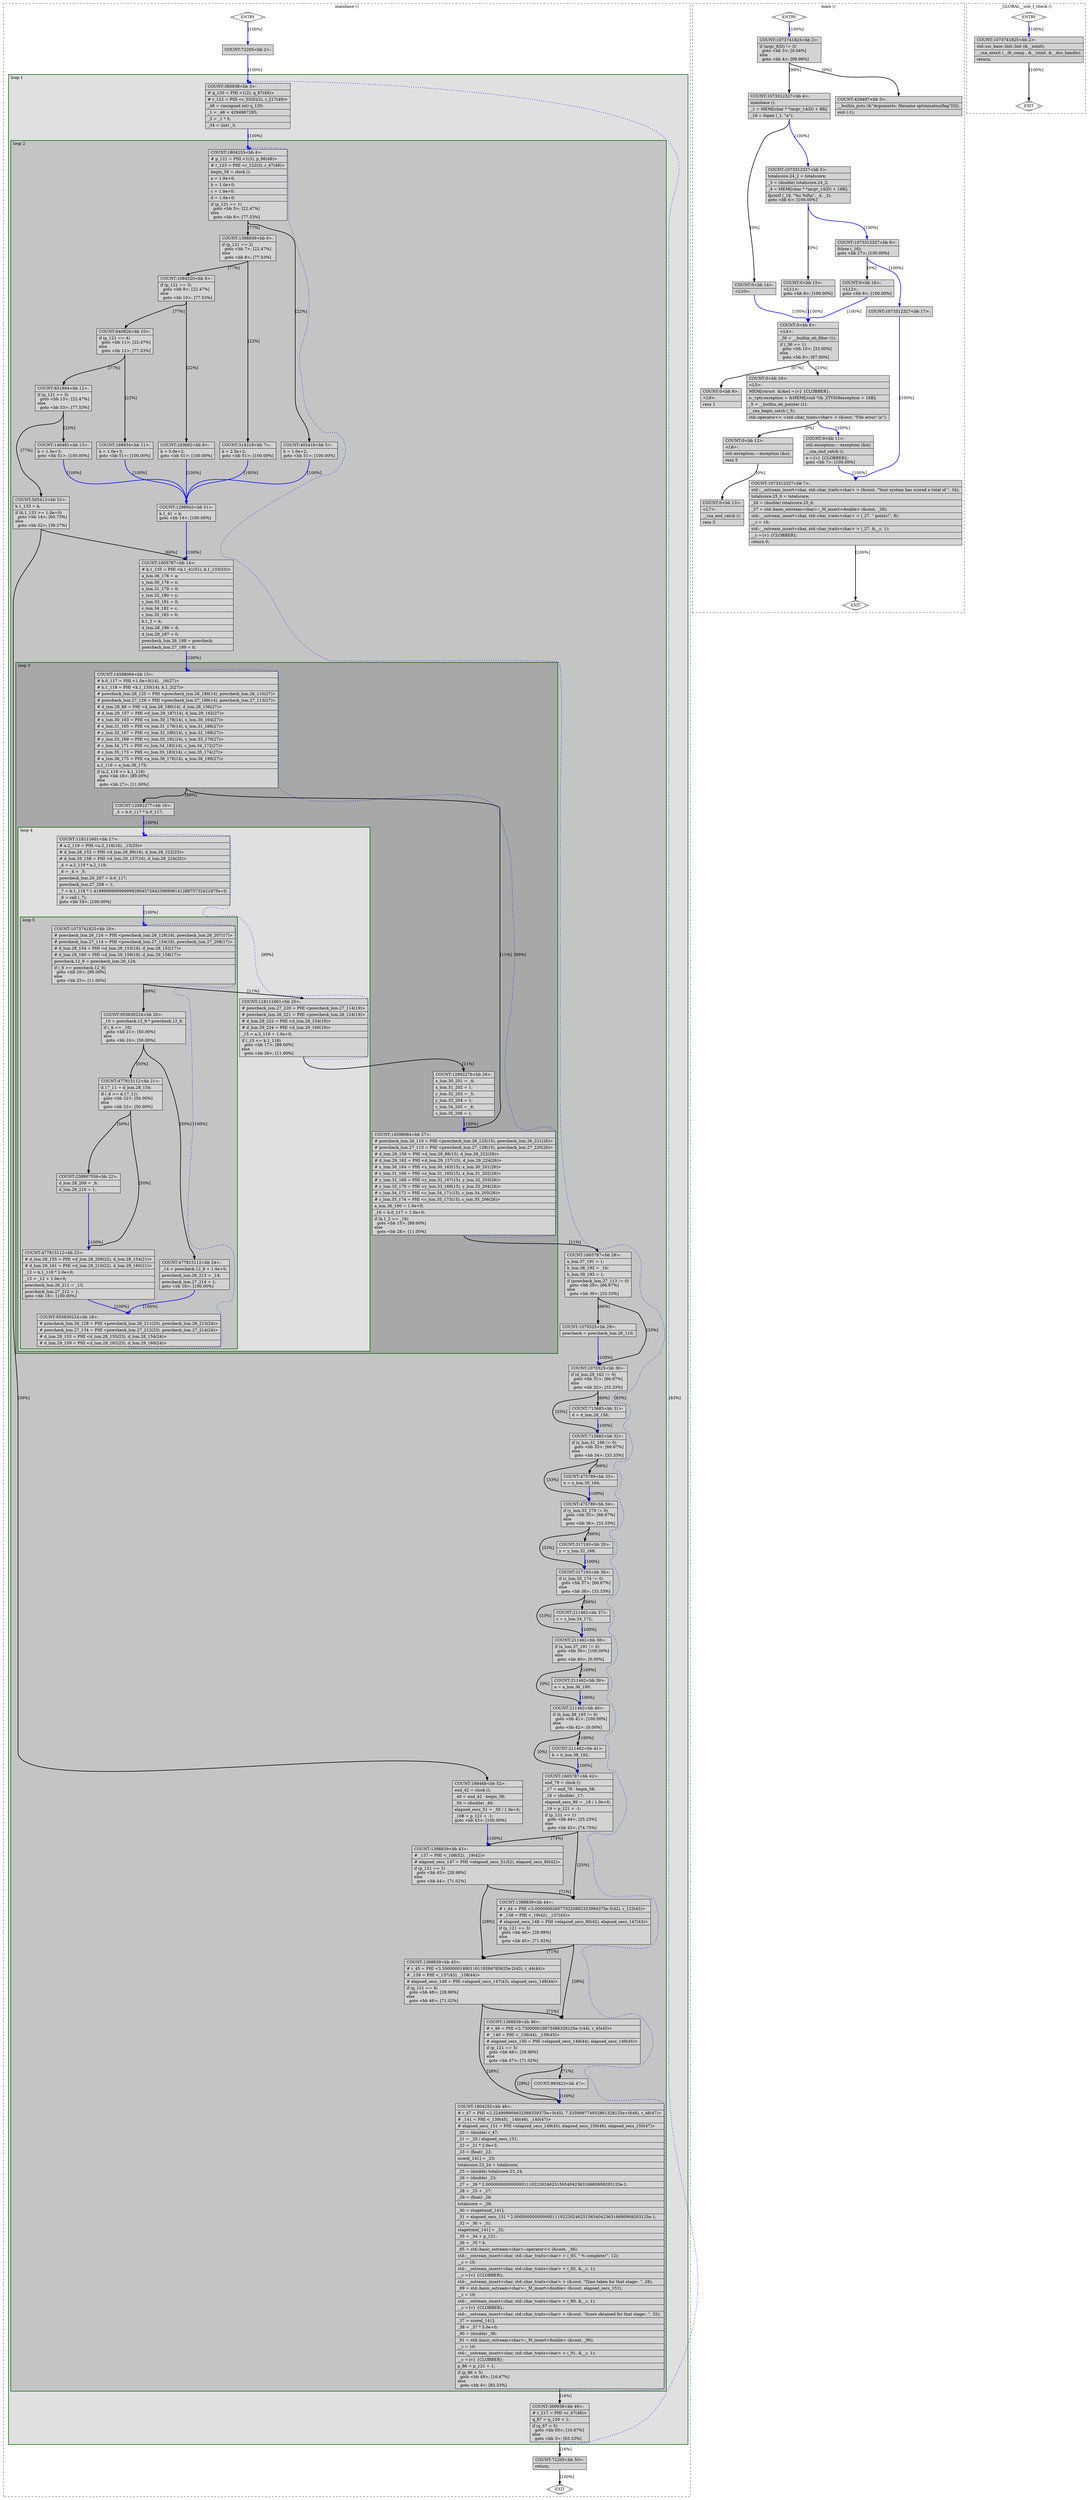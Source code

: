 digraph "benchmark.cpp.139t.dce4" {
overlap=false;
subgraph "cluster_mainbase" {
	style="dashed";
	color="black";
	label="mainbase ()";
	subgraph cluster_1888_1 {
	style="filled";
	color="darkgreen";
	fillcolor="grey88";
	label="loop 1";
	labeljust=l;
	penwidth=2;
	subgraph cluster_1888_2 {
	style="filled";
	color="darkgreen";
	fillcolor="grey77";
	label="loop 2";
	labeljust=l;
	penwidth=2;
	subgraph cluster_1888_3 {
	style="filled";
	color="darkgreen";
	fillcolor="grey66";
	label="loop 3";
	labeljust=l;
	penwidth=2;
	subgraph cluster_1888_4 {
	style="filled";
	color="darkgreen";
	fillcolor="grey88";
	label="loop 4";
	labeljust=l;
	penwidth=2;
	subgraph cluster_1888_5 {
	style="filled";
	color="darkgreen";
	fillcolor="grey77";
	label="loop 5";
	labeljust=l;
	penwidth=2;
	fn_1888_basic_block_19 [shape=record,style=filled,fillcolor=lightgrey,label="{COUNT:1073741825\<bb\ 19\>:\l\
|#\ powcheck_lsm.26_124\ =\ PHI\ \<powcheck_lsm.26_128(18),\ powcheck_lsm.26_207(17)\>\l\
|#\ powcheck_lsm.27_114\ =\ PHI\ \<powcheck_lsm.27_134(18),\ powcheck_lsm.27_208(17)\>\l\
|#\ d_lsm.28_154\ =\ PHI\ \<d_lsm.28_153(18),\ d_lsm.28_152(17)\>\l\
|#\ d_lsm.29_160\ =\ PHI\ \<d_lsm.29_159(18),\ d_lsm.29_158(17)\>\l\
|powcheck.12_9\ =\ powcheck_lsm.26_124;\l\
|if\ (_8\ \>=\ powcheck.12_9)\l\
\ \ goto\ \<bb\ 20\>;\ [89.00%]\l\
else\l\
\ \ goto\ \<bb\ 25\>;\ [11.00%]\l\
}"];

	fn_1888_basic_block_20 [shape=record,style=filled,fillcolor=lightgrey,label="{COUNT:955630224\<bb\ 20\>:\l\
|_10\ =\ powcheck.12_9\ *\ powcheck.12_9;\l\
|if\ (_6\ ==\ _10)\l\
\ \ goto\ \<bb\ 21\>;\ [50.00%]\l\
else\l\
\ \ goto\ \<bb\ 24\>;\ [50.00%]\l\
}"];

	fn_1888_basic_block_21 [shape=record,style=filled,fillcolor=lightgrey,label="{COUNT:477815112\<bb\ 21\>:\l\
|d.17_11\ =\ d_lsm.28_154;\l\
|if\ (_6\ \>=\ d.17_11)\l\
\ \ goto\ \<bb\ 22\>;\ [50.00%]\l\
else\l\
\ \ goto\ \<bb\ 23\>;\ [50.00%]\l\
}"];

	fn_1888_basic_block_24 [shape=record,style=filled,fillcolor=lightgrey,label="{COUNT:477815112\<bb\ 24\>:\l\
|_14\ =\ powcheck.12_9\ +\ 1.0e+0;\l\
|powcheck_lsm.26_213\ =\ _14;\l\
|powcheck_lsm.27_214\ =\ 1;\l\
goto\ \<bb\ 18\>;\ [100.00%]\l\
}"];

	fn_1888_basic_block_22 [shape=record,style=filled,fillcolor=lightgrey,label="{COUNT:238907556\<bb\ 22\>:\l\
|d_lsm.28_209\ =\ _6;\l\
|d_lsm.29_210\ =\ 1;\l\
}"];

	fn_1888_basic_block_23 [shape=record,style=filled,fillcolor=lightgrey,label="{COUNT:477815112\<bb\ 23\>:\l\
|#\ d_lsm.28_155\ =\ PHI\ \<d_lsm.28_209(22),\ d_lsm.28_154(21)\>\l\
|#\ d_lsm.29_161\ =\ PHI\ \<d_lsm.29_210(22),\ d_lsm.29_160(21)\>\l\
|_12\ =\ k.1_118\ *\ 2.0e+0;\l\
|_13\ =\ _12\ +\ 1.0e+0;\l\
|powcheck_lsm.26_211\ =\ _13;\l\
|powcheck_lsm.27_212\ =\ 1;\l\
goto\ \<bb\ 18\>;\ [100.00%]\l\
}"];

	fn_1888_basic_block_18 [shape=record,style=filled,fillcolor=lightgrey,label="{COUNT:955630224\<bb\ 18\>:\l\
|#\ powcheck_lsm.26_128\ =\ PHI\ \<powcheck_lsm.26_211(23),\ powcheck_lsm.26_213(24)\>\l\
|#\ powcheck_lsm.27_134\ =\ PHI\ \<powcheck_lsm.27_212(23),\ powcheck_lsm.27_214(24)\>\l\
|#\ d_lsm.28_153\ =\ PHI\ \<d_lsm.28_155(23),\ d_lsm.28_154(24)\>\l\
|#\ d_lsm.29_159\ =\ PHI\ \<d_lsm.29_161(23),\ d_lsm.29_160(24)\>\l\
}"];

	}
	fn_1888_basic_block_17 [shape=record,style=filled,fillcolor=lightgrey,label="{COUNT:118111601\<bb\ 17\>:\l\
|#\ a.2_119\ =\ PHI\ \<a.2_116(16),\ _15(25)\>\l\
|#\ d_lsm.28_152\ =\ PHI\ \<d_lsm.28_88(16),\ d_lsm.28_222(25)\>\l\
|#\ d_lsm.29_158\ =\ PHI\ \<d_lsm.29_157(16),\ d_lsm.29_224(25)\>\l\
|_4\ =\ a.2_119\ *\ a.2_119;\l\
|_6\ =\ _4\ +\ _5;\l\
|powcheck_lsm.26_207\ =\ b.0_117;\l\
|powcheck_lsm.27_208\ =\ 1;\l\
|_7\ =\ k.1_118\ *\ 1.4199999999999999289457264239899814128875732421875e+0;\l\
|_8\ =\ ceil\ (_7);\l\
goto\ \<bb\ 19\>;\ [100.00%]\l\
}"];

	fn_1888_basic_block_25 [shape=record,style=filled,fillcolor=lightgrey,label="{COUNT:118111601\<bb\ 25\>:\l\
|#\ powcheck_lsm.27_220\ =\ PHI\ \<powcheck_lsm.27_114(19)\>\l\
|#\ powcheck_lsm.26_221\ =\ PHI\ \<powcheck_lsm.26_124(19)\>\l\
|#\ d_lsm.28_222\ =\ PHI\ \<d_lsm.28_154(19)\>\l\
|#\ d_lsm.29_224\ =\ PHI\ \<d_lsm.29_160(19)\>\l\
|_15\ =\ a.2_119\ +\ 1.0e+0;\l\
|if\ (_15\ \<=\ k.1_118)\l\
\ \ goto\ \<bb\ 17\>;\ [89.00%]\l\
else\l\
\ \ goto\ \<bb\ 26\>;\ [11.00%]\l\
}"];

	}
	fn_1888_basic_block_15 [shape=record,style=filled,fillcolor=lightgrey,label="{COUNT:14598064\<bb\ 15\>:\l\
|#\ b.0_117\ =\ PHI\ \<1.0e+0(14),\ _16(27)\>\l\
|#\ k.1_118\ =\ PHI\ \<k.1_135(14),\ k.1_2(27)\>\l\
|#\ powcheck_lsm.26_125\ =\ PHI\ \<powcheck_lsm.26_188(14),\ powcheck_lsm.26_110(27)\>\l\
|#\ powcheck_lsm.27_129\ =\ PHI\ \<powcheck_lsm.27_189(14),\ powcheck_lsm.27_113(27)\>\l\
|#\ d_lsm.28_88\ =\ PHI\ \<d_lsm.28_186(14),\ d_lsm.28_156(27)\>\l\
|#\ d_lsm.29_157\ =\ PHI\ \<d_lsm.29_187(14),\ d_lsm.29_162(27)\>\l\
|#\ x_lsm.30_163\ =\ PHI\ \<x_lsm.30_178(14),\ x_lsm.30_164(27)\>\l\
|#\ x_lsm.31_165\ =\ PHI\ \<x_lsm.31_179(14),\ x_lsm.31_166(27)\>\l\
|#\ y_lsm.32_167\ =\ PHI\ \<y_lsm.32_180(14),\ y_lsm.32_168(27)\>\l\
|#\ y_lsm.33_169\ =\ PHI\ \<y_lsm.33_181(14),\ y_lsm.33_170(27)\>\l\
|#\ c_lsm.34_171\ =\ PHI\ \<c_lsm.34_182(14),\ c_lsm.34_172(27)\>\l\
|#\ c_lsm.35_173\ =\ PHI\ \<c_lsm.35_183(14),\ c_lsm.35_174(27)\>\l\
|#\ a_lsm.36_175\ =\ PHI\ \<a_lsm.36_176(14),\ a_lsm.36_190(27)\>\l\
|a.2_116\ =\ a_lsm.36_175;\l\
|if\ (a.2_116\ \<=\ k.1_118)\l\
\ \ goto\ \<bb\ 16\>;\ [89.00%]\l\
else\l\
\ \ goto\ \<bb\ 27\>;\ [11.00%]\l\
}"];

	fn_1888_basic_block_16 [shape=record,style=filled,fillcolor=lightgrey,label="{COUNT:12992277\<bb\ 16\>:\l\
|_5\ =\ b.0_117\ *\ b.0_117;\l\
}"];

	fn_1888_basic_block_27 [shape=record,style=filled,fillcolor=lightgrey,label="{COUNT:14598064\<bb\ 27\>:\l\
|#\ powcheck_lsm.26_110\ =\ PHI\ \<powcheck_lsm.26_125(15),\ powcheck_lsm.26_221(26)\>\l\
|#\ powcheck_lsm.27_113\ =\ PHI\ \<powcheck_lsm.27_129(15),\ powcheck_lsm.27_220(26)\>\l\
|#\ d_lsm.28_156\ =\ PHI\ \<d_lsm.28_88(15),\ d_lsm.28_222(26)\>\l\
|#\ d_lsm.29_162\ =\ PHI\ \<d_lsm.29_157(15),\ d_lsm.29_224(26)\>\l\
|#\ x_lsm.30_164\ =\ PHI\ \<x_lsm.30_163(15),\ x_lsm.30_201(26)\>\l\
|#\ x_lsm.31_166\ =\ PHI\ \<x_lsm.31_165(15),\ x_lsm.31_202(26)\>\l\
|#\ y_lsm.32_168\ =\ PHI\ \<y_lsm.32_167(15),\ y_lsm.32_203(26)\>\l\
|#\ y_lsm.33_170\ =\ PHI\ \<y_lsm.33_169(15),\ y_lsm.33_204(26)\>\l\
|#\ c_lsm.34_172\ =\ PHI\ \<c_lsm.34_171(15),\ c_lsm.34_205(26)\>\l\
|#\ c_lsm.35_174\ =\ PHI\ \<c_lsm.35_173(15),\ c_lsm.35_206(26)\>\l\
|a_lsm.36_190\ =\ 1.0e+0;\l\
|_16\ =\ b.0_117\ +\ 1.0e+0;\l\
|if\ (k.1_2\ \>=\ _16)\l\
\ \ goto\ \<bb\ 15\>;\ [89.00%]\l\
else\l\
\ \ goto\ \<bb\ 28\>;\ [11.00%]\l\
}"];

	fn_1888_basic_block_26 [shape=record,style=filled,fillcolor=lightgrey,label="{COUNT:12992276\<bb\ 26\>:\l\
|x_lsm.30_201\ =\ _4;\l\
|x_lsm.31_202\ =\ 1;\l\
|y_lsm.32_203\ =\ _5;\l\
|y_lsm.33_204\ =\ 1;\l\
|c_lsm.34_205\ =\ _6;\l\
|c_lsm.35_206\ =\ 1;\l\
}"];

	}
	fn_1888_basic_block_4 [shape=record,style=filled,fillcolor=lightgrey,label="{COUNT:1804255\<bb\ 4\>:\l\
|#\ p_121\ =\ PHI\ \<1(3),\ p_86(48)\>\l\
|#\ r_123\ =\ PHI\ \<r_122(3),\ r_47(48)\>\l\
|begin_58\ =\ clock\ ();\l\
|a\ =\ 1.0e+0;\l\
|b\ =\ 1.0e+0;\l\
|c\ =\ 1.0e+0;\l\
|d\ =\ 1.0e+0;\l\
|if\ (p_121\ ==\ 1)\l\
\ \ goto\ \<bb\ 5\>;\ [22.47%]\l\
else\l\
\ \ goto\ \<bb\ 6\>;\ [77.53%]\l\
}"];

	fn_1888_basic_block_5 [shape=record,style=filled,fillcolor=lightgrey,label="{COUNT:405416\<bb\ 5\>:\l\
|k\ =\ 1.0e+2;\l\
goto\ \<bb\ 51\>;\ [100.00%]\l\
}"];

	fn_1888_basic_block_6 [shape=record,style=filled,fillcolor=lightgrey,label="{COUNT:1398839\<bb\ 6\>:\l\
|if\ (p_121\ ==\ 2)\l\
\ \ goto\ \<bb\ 7\>;\ [22.47%]\l\
else\l\
\ \ goto\ \<bb\ 8\>;\ [77.53%]\l\
}"];

	fn_1888_basic_block_51 [shape=record,style=filled,fillcolor=lightgrey,label="{COUNT:1298842\<bb\ 51\>:\l\
|k.1_41\ =\ k;\l\
goto\ \<bb\ 14\>;\ [100.00%]\l\
}"];

	fn_1888_basic_block_7 [shape=record,style=filled,fillcolor=lightgrey,label="{COUNT:314319\<bb\ 7\>:\l\
|k\ =\ 2.5e+2;\l\
goto\ \<bb\ 51\>;\ [100.00%]\l\
}"];

	fn_1888_basic_block_8 [shape=record,style=filled,fillcolor=lightgrey,label="{COUNT:1084520\<bb\ 8\>:\l\
|if\ (p_121\ ==\ 3)\l\
\ \ goto\ \<bb\ 9\>;\ [22.47%]\l\
else\l\
\ \ goto\ \<bb\ 10\>;\ [77.53%]\l\
}"];

	fn_1888_basic_block_14 [shape=record,style=filled,fillcolor=lightgrey,label="{COUNT:1605787\<bb\ 14\>:\l\
|#\ k.1_135\ =\ PHI\ \<k.1_41(51),\ k.1_133(53)\>\l\
|a_lsm.36_176\ =\ a;\l\
|x_lsm.30_178\ =\ x;\l\
|x_lsm.31_179\ =\ 0;\l\
|y_lsm.32_180\ =\ y;\l\
|y_lsm.33_181\ =\ 0;\l\
|c_lsm.34_182\ =\ c;\l\
|c_lsm.35_183\ =\ 0;\l\
|k.1_2\ =\ k;\l\
|d_lsm.28_186\ =\ d;\l\
|d_lsm.29_187\ =\ 0;\l\
|powcheck_lsm.26_188\ =\ powcheck;\l\
|powcheck_lsm.27_189\ =\ 0;\l\
}"];

	fn_1888_basic_block_9 [shape=record,style=filled,fillcolor=lightgrey,label="{COUNT:243692\<bb\ 9\>:\l\
|k\ =\ 5.0e+2;\l\
goto\ \<bb\ 51\>;\ [100.00%]\l\
}"];

	fn_1888_basic_block_10 [shape=record,style=filled,fillcolor=lightgrey,label="{COUNT:840828\<bb\ 10\>:\l\
|if\ (p_121\ ==\ 4)\l\
\ \ goto\ \<bb\ 11\>;\ [22.47%]\l\
else\l\
\ \ goto\ \<bb\ 12\>;\ [77.53%]\l\
}"];

	fn_1888_basic_block_11 [shape=record,style=filled,fillcolor=lightgrey,label="{COUNT:188934\<bb\ 11\>:\l\
|k\ =\ 1.0e+3;\l\
goto\ \<bb\ 51\>;\ [100.00%]\l\
}"];

	fn_1888_basic_block_12 [shape=record,style=filled,fillcolor=lightgrey,label="{COUNT:651894\<bb\ 12\>:\l\
|if\ (p_121\ ==\ 5)\l\
\ \ goto\ \<bb\ 13\>;\ [22.47%]\l\
else\l\
\ \ goto\ \<bb\ 53\>;\ [77.53%]\l\
}"];

	fn_1888_basic_block_13 [shape=record,style=filled,fillcolor=lightgrey,label="{COUNT:146481\<bb\ 13\>:\l\
|k\ =\ 1.5e+3;\l\
goto\ \<bb\ 51\>;\ [100.00%]\l\
}"];

	fn_1888_basic_block_53 [shape=record,style=filled,fillcolor=lightgrey,label="{COUNT:505413\<bb\ 53\>:\l\
|k.1_133\ =\ k;\l\
|if\ (k.1_133\ \>=\ 1.0e+0)\l\
\ \ goto\ \<bb\ 14\>;\ [60.73%]\l\
else\l\
\ \ goto\ \<bb\ 52\>;\ [39.27%]\l\
}"];

	fn_1888_basic_block_28 [shape=record,style=filled,fillcolor=lightgrey,label="{COUNT:1605787\<bb\ 28\>:\l\
|a_lsm.37_191\ =\ 1;\l\
|b_lsm.38_192\ =\ _16;\l\
|b_lsm.39_193\ =\ 1;\l\
|if\ (powcheck_lsm.27_113\ !=\ 0)\l\
\ \ goto\ \<bb\ 29\>;\ [66.67%]\l\
else\l\
\ \ goto\ \<bb\ 30\>;\ [33.33%]\l\
}"];

	fn_1888_basic_block_52 [shape=record,style=filled,fillcolor=lightgrey,label="{COUNT:198468\<bb\ 52\>:\l\
|end_42\ =\ clock\ ();\l\
|_40\ =\ end_42\ -\ begin_58;\l\
|_50\ =\ (double)\ _40;\l\
|elapsed_secs_51\ =\ _50\ /\ 1.0e+6;\l\
|_108\ =\ p_121\ +\ -1;\l\
goto\ \<bb\ 43\>;\ [100.00%]\l\
}"];

	fn_1888_basic_block_30 [shape=record,style=filled,fillcolor=lightgrey,label="{COUNT:1070525\<bb\ 30\>:\l\
|if\ (d_lsm.29_162\ !=\ 0)\l\
\ \ goto\ \<bb\ 31\>;\ [66.67%]\l\
else\l\
\ \ goto\ \<bb\ 32\>;\ [33.33%]\l\
}"];

	fn_1888_basic_block_29 [shape=record,style=filled,fillcolor=lightgrey,label="{COUNT:1070525\<bb\ 29\>:\l\
|powcheck\ =\ powcheck_lsm.26_110;\l\
}"];

	fn_1888_basic_block_43 [shape=record,style=filled,fillcolor=lightgrey,label="{COUNT:1398839\<bb\ 43\>:\l\
|#\ _137\ =\ PHI\ \<_108(52),\ _19(42)\>\l\
|#\ elapsed_secs_147\ =\ PHI\ \<elapsed_secs_51(52),\ elapsed_secs_80(42)\>\l\
|if\ (p_121\ ==\ 2)\l\
\ \ goto\ \<bb\ 45\>;\ [28.98%]\l\
else\l\
\ \ goto\ \<bb\ 44\>;\ [71.02%]\l\
}"];

	fn_1888_basic_block_32 [shape=record,style=filled,fillcolor=lightgrey,label="{COUNT:713683\<bb\ 32\>:\l\
|if\ (x_lsm.31_166\ !=\ 0)\l\
\ \ goto\ \<bb\ 33\>;\ [66.67%]\l\
else\l\
\ \ goto\ \<bb\ 34\>;\ [33.33%]\l\
}"];

	fn_1888_basic_block_31 [shape=record,style=filled,fillcolor=lightgrey,label="{COUNT:713683\<bb\ 31\>:\l\
|d\ =\ d_lsm.28_156;\l\
}"];

	fn_1888_basic_block_45 [shape=record,style=filled,fillcolor=lightgrey,label="{COUNT:1398839\<bb\ 45\>:\l\
|#\ r_45\ =\ PHI\ \<3.50000001490116119384765625e-2(43),\ r_44(44)\>\l\
|#\ _139\ =\ PHI\ \<_137(43),\ _138(44)\>\l\
|#\ elapsed_secs_149\ =\ PHI\ \<elapsed_secs_147(43),\ elapsed_secs_148(44)\>\l\
|if\ (p_121\ ==\ 4)\l\
\ \ goto\ \<bb\ 48\>;\ [28.98%]\l\
else\l\
\ \ goto\ \<bb\ 46\>;\ [71.02%]\l\
}"];

	fn_1888_basic_block_44 [shape=record,style=filled,fillcolor=lightgrey,label="{COUNT:1398839\<bb\ 44\>:\l\
|#\ r_44\ =\ PHI\ \<3.0000000260770320892333984375e-3(42),\ r_123(43)\>\l\
|#\ _138\ =\ PHI\ \<_19(42),\ _137(43)\>\l\
|#\ elapsed_secs_148\ =\ PHI\ \<elapsed_secs_80(42),\ elapsed_secs_147(43)\>\l\
|if\ (p_121\ ==\ 3)\l\
\ \ goto\ \<bb\ 46\>;\ [28.98%]\l\
else\l\
\ \ goto\ \<bb\ 45\>;\ [71.02%]\l\
}"];

	fn_1888_basic_block_34 [shape=record,style=filled,fillcolor=lightgrey,label="{COUNT:475789\<bb\ 34\>:\l\
|if\ (y_lsm.33_170\ !=\ 0)\l\
\ \ goto\ \<bb\ 35\>;\ [66.67%]\l\
else\l\
\ \ goto\ \<bb\ 36\>;\ [33.33%]\l\
}"];

	fn_1888_basic_block_33 [shape=record,style=filled,fillcolor=lightgrey,label="{COUNT:475789\<bb\ 33\>:\l\
|x\ =\ x_lsm.30_164;\l\
}"];

	fn_1888_basic_block_48 [shape=record,style=filled,fillcolor=lightgrey,label="{COUNT:1804255\<bb\ 48\>:\l\
|#\ r_47\ =\ PHI\ \<2.224999904632568359375e+0(45),\ 7.535999774932861328125e+0(46),\ r_46(47)\>\l\
|#\ _141\ =\ PHI\ \<_139(45),\ _140(46),\ _140(47)\>\l\
|#\ elapsed_secs_151\ =\ PHI\ \<elapsed_secs_149(45),\ elapsed_secs_150(46),\ elapsed_secs_150(47)\>\l\
|_20\ =\ (double)\ r_47;\l\
|_21\ =\ _20\ /\ elapsed_secs_151;\l\
|_22\ =\ _21\ *\ 2.0e+2;\l\
|_23\ =\ (float)\ _22;\l\
|score[_141]\ =\ _23;\l\
|totalscore.23_24\ =\ totalscore;\l\
|_25\ =\ (double)\ totalscore.23_24;\l\
|_26\ =\ (double)\ _23;\l\
|_27\ =\ _26\ *\ 2.00000000000000011102230246251565404236316680908203125e-1;\l\
|_28\ =\ _25\ +\ _27;\l\
|_29\ =\ (float)\ _28;\l\
|totalscore\ =\ _29;\l\
|_30\ =\ stagetime[_141];\l\
|_31\ =\ elapsed_secs_151\ *\ 2.00000000000000011102230246251565404236316680908203125e-1;\l\
|_32\ =\ _30\ +\ _31;\l\
|stagetime[_141]\ =\ _32;\l\
|_35\ =\ _34\ +\ p_121;\l\
|_36\ =\ _35\ *\ 4;\l\
|_85\ =\ std::basic_ostream\<char\>::operator\<\<\ (&cout,\ _36);\l\
|std::__ostream_insert\<char,\ std::char_traits\<char\>\ \>\ (_85,\ \"\ %\ complete!\",\ 12);\l\
|__c\ =\ 10;\l\
|std::__ostream_insert\<char,\ std::char_traits\<char\>\ \>\ (_85,\ &__c,\ 1);\l\
|__c\ =\{v\}\ \{CLOBBER\};\l\
|std::__ostream_insert\<char,\ std::char_traits\<char\>\ \>\ (&cout,\ \"Time\ taken\ for\ that\ stage:-\ \",\ 28);\l\
|_89\ =\ std::basic_ostream\<char\>::_M_insert\<double\>\ (&cout,\ elapsed_secs_151);\l\
|__c\ =\ 10;\l\
|std::__ostream_insert\<char,\ std::char_traits\<char\>\ \>\ (_89,\ &__c,\ 1);\l\
|__c\ =\{v\}\ \{CLOBBER\};\l\
|std::__ostream_insert\<char,\ std::char_traits\<char\>\ \>\ (&cout,\ \"Score\ obtained\ for\ that\ stage:-\ \",\ 32);\l\
|_37\ =\ score[_141];\l\
|_38\ =\ _37\ *\ 5.0e+0;\l\
|_90\ =\ (double)\ _38;\l\
|_91\ =\ std::basic_ostream\<char\>::_M_insert\<double\>\ (&cout,\ _90);\l\
|__c\ =\ 10;\l\
|std::__ostream_insert\<char,\ std::char_traits\<char\>\ \>\ (_91,\ &__c,\ 1);\l\
|__c\ =\{v\}\ \{CLOBBER\};\l\
|p_86\ =\ p_121\ +\ 1;\l\
|if\ (p_86\ \>\ 5)\l\
\ \ goto\ \<bb\ 49\>;\ [16.67%]\l\
else\l\
\ \ goto\ \<bb\ 4\>;\ [83.33%]\l\
}"];

	fn_1888_basic_block_46 [shape=record,style=filled,fillcolor=lightgrey,label="{COUNT:1398839\<bb\ 46\>:\l\
|#\ r_46\ =\ PHI\ \<2.730000019073486328125e-1(44),\ r_45(45)\>\l\
|#\ _140\ =\ PHI\ \<_138(44),\ _139(45)\>\l\
|#\ elapsed_secs_150\ =\ PHI\ \<elapsed_secs_148(44),\ elapsed_secs_149(45)\>\l\
|if\ (p_121\ ==\ 5)\l\
\ \ goto\ \<bb\ 48\>;\ [28.98%]\l\
else\l\
\ \ goto\ \<bb\ 47\>;\ [71.02%]\l\
}"];

	fn_1888_basic_block_36 [shape=record,style=filled,fillcolor=lightgrey,label="{COUNT:317193\<bb\ 36\>:\l\
|if\ (c_lsm.35_174\ !=\ 0)\l\
\ \ goto\ \<bb\ 37\>;\ [66.67%]\l\
else\l\
\ \ goto\ \<bb\ 38\>;\ [33.33%]\l\
}"];

	fn_1888_basic_block_35 [shape=record,style=filled,fillcolor=lightgrey,label="{COUNT:317193\<bb\ 35\>:\l\
|y\ =\ y_lsm.32_168;\l\
}"];

	fn_1888_basic_block_47 [shape=record,style=filled,fillcolor=lightgrey,label="{COUNT:993423\<bb\ 47\>:\l\
}"];

	fn_1888_basic_block_38 [shape=record,style=filled,fillcolor=lightgrey,label="{COUNT:211462\<bb\ 38\>:\l\
|if\ (a_lsm.37_191\ !=\ 0)\l\
\ \ goto\ \<bb\ 39\>;\ [100.00%]\l\
else\l\
\ \ goto\ \<bb\ 40\>;\ [0.00%]\l\
}"];

	fn_1888_basic_block_37 [shape=record,style=filled,fillcolor=lightgrey,label="{COUNT:211462\<bb\ 37\>:\l\
|c\ =\ c_lsm.34_172;\l\
}"];

	fn_1888_basic_block_40 [shape=record,style=filled,fillcolor=lightgrey,label="{COUNT:211462\<bb\ 40\>:\l\
|if\ (b_lsm.39_193\ !=\ 0)\l\
\ \ goto\ \<bb\ 41\>;\ [100.00%]\l\
else\l\
\ \ goto\ \<bb\ 42\>;\ [0.00%]\l\
}"];

	fn_1888_basic_block_39 [shape=record,style=filled,fillcolor=lightgrey,label="{COUNT:211462\<bb\ 39\>:\l\
|a\ =\ a_lsm.36_190;\l\
}"];

	fn_1888_basic_block_42 [shape=record,style=filled,fillcolor=lightgrey,label="{COUNT:1605787\<bb\ 42\>:\l\
|end_79\ =\ clock\ ();\l\
|_17\ =\ end_79\ -\ begin_58;\l\
|_18\ =\ (double)\ _17;\l\
|elapsed_secs_80\ =\ _18\ /\ 1.0e+6;\l\
|_19\ =\ p_121\ +\ -1;\l\
|if\ (p_121\ ==\ 1)\l\
\ \ goto\ \<bb\ 44\>;\ [25.25%]\l\
else\l\
\ \ goto\ \<bb\ 43\>;\ [74.75%]\l\
}"];

	fn_1888_basic_block_41 [shape=record,style=filled,fillcolor=lightgrey,label="{COUNT:211462\<bb\ 41\>:\l\
|b\ =\ b_lsm.38_192;\l\
}"];

	}
	fn_1888_basic_block_3 [shape=record,style=filled,fillcolor=lightgrey,label="{COUNT:360938\<bb\ 3\>:\l\
|#\ q_120\ =\ PHI\ \<1(2),\ q_87(49)\>\l\
|#\ r_122\ =\ PHI\ \<r_55(D)(2),\ r_217(49)\>\l\
|_48\ =\ (unsigned\ int)\ q_120;\l\
|_1\ =\ _48\ +\ 4294967295;\l\
|_3\ =\ _1\ *\ 5;\l\
|_34\ =\ (int)\ _3;\l\
}"];

	fn_1888_basic_block_49 [shape=record,style=filled,fillcolor=lightgrey,label="{COUNT:360938\<bb\ 49\>:\l\
|#\ r_217\ =\ PHI\ \<r_47(48)\>\l\
|q_87\ =\ q_120\ +\ 1;\l\
|if\ (q_87\ \>\ 5)\l\
\ \ goto\ \<bb\ 50\>;\ [16.67%]\l\
else\l\
\ \ goto\ \<bb\ 3\>;\ [83.33%]\l\
}"];

	}
	fn_1888_basic_block_0 [shape=Mdiamond,style=filled,fillcolor=white,label="ENTRY"];

	fn_1888_basic_block_1 [shape=Mdiamond,style=filled,fillcolor=white,label="EXIT"];

	fn_1888_basic_block_2 [shape=record,style=filled,fillcolor=lightgrey,label="{COUNT:72205\<bb\ 2\>:\l\
}"];

	fn_1888_basic_block_50 [shape=record,style=filled,fillcolor=lightgrey,label="{COUNT:72205\<bb\ 50\>:\l\
|return;\l\
}"];

	fn_1888_basic_block_0:s -> fn_1888_basic_block_2:n [style="solid,bold",color=blue,weight=100,constraint=true,label="[100%]"];
	fn_1888_basic_block_2:s -> fn_1888_basic_block_3:n [style="solid,bold",color=blue,weight=100,constraint=true,label="[100%]"];
	fn_1888_basic_block_3:s -> fn_1888_basic_block_4:n [style="solid,bold",color=blue,weight=100,constraint=true,label="[100%]"];
	fn_1888_basic_block_4:s -> fn_1888_basic_block_5:n [style="solid,bold",color=black,weight=10,constraint=true,label="[22%]"];
	fn_1888_basic_block_4:s -> fn_1888_basic_block_6:n [style="solid,bold",color=black,weight=10,constraint=true,label="[77%]"];
	fn_1888_basic_block_5:s -> fn_1888_basic_block_51:n [style="solid,bold",color=blue,weight=100,constraint=true,label="[100%]"];
	fn_1888_basic_block_6:s -> fn_1888_basic_block_7:n [style="solid,bold",color=black,weight=10,constraint=true,label="[22%]"];
	fn_1888_basic_block_6:s -> fn_1888_basic_block_8:n [style="solid,bold",color=black,weight=10,constraint=true,label="[77%]"];
	fn_1888_basic_block_7:s -> fn_1888_basic_block_51:n [style="solid,bold",color=blue,weight=100,constraint=true,label="[100%]"];
	fn_1888_basic_block_8:s -> fn_1888_basic_block_9:n [style="solid,bold",color=black,weight=10,constraint=true,label="[22%]"];
	fn_1888_basic_block_8:s -> fn_1888_basic_block_10:n [style="solid,bold",color=black,weight=10,constraint=true,label="[77%]"];
	fn_1888_basic_block_9:s -> fn_1888_basic_block_51:n [style="solid,bold",color=blue,weight=100,constraint=true,label="[100%]"];
	fn_1888_basic_block_10:s -> fn_1888_basic_block_11:n [style="solid,bold",color=black,weight=10,constraint=true,label="[22%]"];
	fn_1888_basic_block_10:s -> fn_1888_basic_block_12:n [style="solid,bold",color=black,weight=10,constraint=true,label="[77%]"];
	fn_1888_basic_block_11:s -> fn_1888_basic_block_51:n [style="solid,bold",color=blue,weight=100,constraint=true,label="[100%]"];
	fn_1888_basic_block_12:s -> fn_1888_basic_block_13:n [style="solid,bold",color=black,weight=10,constraint=true,label="[22%]"];
	fn_1888_basic_block_12:s -> fn_1888_basic_block_53:n [style="solid,bold",color=black,weight=10,constraint=true,label="[77%]"];
	fn_1888_basic_block_13:s -> fn_1888_basic_block_51:n [style="solid,bold",color=blue,weight=100,constraint=true,label="[100%]"];
	fn_1888_basic_block_14:s -> fn_1888_basic_block_15:n [style="solid,bold",color=blue,weight=100,constraint=true,label="[100%]"];
	fn_1888_basic_block_15:s -> fn_1888_basic_block_16:n [style="solid,bold",color=black,weight=10,constraint=true,label="[89%]"];
	fn_1888_basic_block_15:s -> fn_1888_basic_block_27:n [style="solid,bold",color=black,weight=10,constraint=true,label="[11%]"];
	fn_1888_basic_block_16:s -> fn_1888_basic_block_17:n [style="solid,bold",color=blue,weight=100,constraint=true,label="[100%]"];
	fn_1888_basic_block_17:s -> fn_1888_basic_block_19:n [style="solid,bold",color=blue,weight=100,constraint=true,label="[100%]"];
	fn_1888_basic_block_18:s -> fn_1888_basic_block_19:n [style="dotted,bold",color=blue,weight=10,constraint=false,label="[100%]"];
	fn_1888_basic_block_19:s -> fn_1888_basic_block_20:n [style="solid,bold",color=black,weight=10,constraint=true,label="[89%]"];
	fn_1888_basic_block_19:s -> fn_1888_basic_block_25:n [style="solid,bold",color=black,weight=10,constraint=true,label="[11%]"];
	fn_1888_basic_block_20:s -> fn_1888_basic_block_21:n [style="solid,bold",color=black,weight=10,constraint=true,label="[50%]"];
	fn_1888_basic_block_20:s -> fn_1888_basic_block_24:n [style="solid,bold",color=black,weight=10,constraint=true,label="[50%]"];
	fn_1888_basic_block_21:s -> fn_1888_basic_block_22:n [style="solid,bold",color=black,weight=10,constraint=true,label="[50%]"];
	fn_1888_basic_block_21:s -> fn_1888_basic_block_23:n [style="solid,bold",color=black,weight=10,constraint=true,label="[50%]"];
	fn_1888_basic_block_22:s -> fn_1888_basic_block_23:n [style="solid,bold",color=blue,weight=100,constraint=true,label="[100%]"];
	fn_1888_basic_block_23:s -> fn_1888_basic_block_18:n [style="solid,bold",color=blue,weight=100,constraint=true,label="[100%]"];
	fn_1888_basic_block_24:s -> fn_1888_basic_block_18:n [style="solid,bold",color=blue,weight=100,constraint=true,label="[100%]"];
	fn_1888_basic_block_25:s -> fn_1888_basic_block_17:n [style="dotted,bold",color=blue,weight=10,constraint=false,label="[89%]"];
	fn_1888_basic_block_25:s -> fn_1888_basic_block_26:n [style="solid,bold",color=black,weight=10,constraint=true,label="[11%]"];
	fn_1888_basic_block_26:s -> fn_1888_basic_block_27:n [style="solid,bold",color=blue,weight=100,constraint=true,label="[100%]"];
	fn_1888_basic_block_27:s -> fn_1888_basic_block_15:n [style="dotted,bold",color=blue,weight=10,constraint=false,label="[89%]"];
	fn_1888_basic_block_27:s -> fn_1888_basic_block_28:n [style="solid,bold",color=black,weight=10,constraint=true,label="[11%]"];
	fn_1888_basic_block_28:s -> fn_1888_basic_block_30:n [style="solid,bold",color=black,weight=10,constraint=true,label="[33%]"];
	fn_1888_basic_block_28:s -> fn_1888_basic_block_29:n [style="solid,bold",color=black,weight=10,constraint=true,label="[66%]"];
	fn_1888_basic_block_29:s -> fn_1888_basic_block_30:n [style="solid,bold",color=blue,weight=100,constraint=true,label="[100%]"];
	fn_1888_basic_block_30:s -> fn_1888_basic_block_32:n [style="solid,bold",color=black,weight=10,constraint=true,label="[33%]"];
	fn_1888_basic_block_30:s -> fn_1888_basic_block_31:n [style="solid,bold",color=black,weight=10,constraint=true,label="[66%]"];
	fn_1888_basic_block_31:s -> fn_1888_basic_block_32:n [style="solid,bold",color=blue,weight=100,constraint=true,label="[100%]"];
	fn_1888_basic_block_32:s -> fn_1888_basic_block_34:n [style="solid,bold",color=black,weight=10,constraint=true,label="[33%]"];
	fn_1888_basic_block_32:s -> fn_1888_basic_block_33:n [style="solid,bold",color=black,weight=10,constraint=true,label="[66%]"];
	fn_1888_basic_block_33:s -> fn_1888_basic_block_34:n [style="solid,bold",color=blue,weight=100,constraint=true,label="[100%]"];
	fn_1888_basic_block_34:s -> fn_1888_basic_block_36:n [style="solid,bold",color=black,weight=10,constraint=true,label="[33%]"];
	fn_1888_basic_block_34:s -> fn_1888_basic_block_35:n [style="solid,bold",color=black,weight=10,constraint=true,label="[66%]"];
	fn_1888_basic_block_35:s -> fn_1888_basic_block_36:n [style="solid,bold",color=blue,weight=100,constraint=true,label="[100%]"];
	fn_1888_basic_block_36:s -> fn_1888_basic_block_38:n [style="solid,bold",color=black,weight=10,constraint=true,label="[33%]"];
	fn_1888_basic_block_36:s -> fn_1888_basic_block_37:n [style="solid,bold",color=black,weight=10,constraint=true,label="[66%]"];
	fn_1888_basic_block_37:s -> fn_1888_basic_block_38:n [style="solid,bold",color=blue,weight=100,constraint=true,label="[100%]"];
	fn_1888_basic_block_38:s -> fn_1888_basic_block_40:n [style="solid,bold",color=black,weight=10,constraint=true,label="[0%]"];
	fn_1888_basic_block_38:s -> fn_1888_basic_block_39:n [style="solid,bold",color=black,weight=10,constraint=true,label="[100%]"];
	fn_1888_basic_block_39:s -> fn_1888_basic_block_40:n [style="solid,bold",color=blue,weight=100,constraint=true,label="[100%]"];
	fn_1888_basic_block_40:s -> fn_1888_basic_block_42:n [style="solid,bold",color=black,weight=10,constraint=true,label="[0%]"];
	fn_1888_basic_block_40:s -> fn_1888_basic_block_41:n [style="solid,bold",color=black,weight=10,constraint=true,label="[100%]"];
	fn_1888_basic_block_41:s -> fn_1888_basic_block_42:n [style="solid,bold",color=blue,weight=100,constraint=true,label="[100%]"];
	fn_1888_basic_block_42:s -> fn_1888_basic_block_44:n [style="solid,bold",color=black,weight=10,constraint=true,label="[25%]"];
	fn_1888_basic_block_42:s -> fn_1888_basic_block_43:n [style="solid,bold",color=black,weight=10,constraint=true,label="[74%]"];
	fn_1888_basic_block_43:s -> fn_1888_basic_block_45:n [style="solid,bold",color=black,weight=10,constraint=true,label="[28%]"];
	fn_1888_basic_block_43:s -> fn_1888_basic_block_44:n [style="solid,bold",color=black,weight=10,constraint=true,label="[71%]"];
	fn_1888_basic_block_44:s -> fn_1888_basic_block_46:n [style="solid,bold",color=black,weight=10,constraint=true,label="[28%]"];
	fn_1888_basic_block_44:s -> fn_1888_basic_block_45:n [style="solid,bold",color=black,weight=10,constraint=true,label="[71%]"];
	fn_1888_basic_block_45:s -> fn_1888_basic_block_48:n [style="solid,bold",color=black,weight=10,constraint=true,label="[28%]"];
	fn_1888_basic_block_45:s -> fn_1888_basic_block_46:n [style="solid,bold",color=black,weight=10,constraint=true,label="[71%]"];
	fn_1888_basic_block_46:s -> fn_1888_basic_block_48:n [style="solid,bold",color=black,weight=10,constraint=true,label="[28%]"];
	fn_1888_basic_block_46:s -> fn_1888_basic_block_47:n [style="solid,bold",color=black,weight=10,constraint=true,label="[71%]"];
	fn_1888_basic_block_47:s -> fn_1888_basic_block_48:n [style="solid,bold",color=blue,weight=100,constraint=true,label="[100%]"];
	fn_1888_basic_block_48:s -> fn_1888_basic_block_49:n [style="solid,bold",color=black,weight=10,constraint=true,label="[16%]"];
	fn_1888_basic_block_48:s -> fn_1888_basic_block_4:n [style="dotted,bold",color=blue,weight=10,constraint=false,label="[83%]"];
	fn_1888_basic_block_49:s -> fn_1888_basic_block_50:n [style="solid,bold",color=black,weight=10,constraint=true,label="[16%]"];
	fn_1888_basic_block_49:s -> fn_1888_basic_block_3:n [style="dotted,bold",color=blue,weight=10,constraint=false,label="[83%]"];
	fn_1888_basic_block_50:s -> fn_1888_basic_block_1:n [style="solid,bold",color=black,weight=10,constraint=true,label="[100%]"];
	fn_1888_basic_block_51:s -> fn_1888_basic_block_14:n [style="solid,bold",color=blue,weight=100,constraint=true,label="[100%]"];
	fn_1888_basic_block_52:s -> fn_1888_basic_block_43:n [style="solid,bold",color=blue,weight=100,constraint=true,label="[100%]"];
	fn_1888_basic_block_53:s -> fn_1888_basic_block_14:n [style="solid,bold",color=black,weight=10,constraint=true,label="[60%]"];
	fn_1888_basic_block_53:s -> fn_1888_basic_block_52:n [style="solid,bold",color=black,weight=10,constraint=true,label="[39%]"];
	fn_1888_basic_block_0:s -> fn_1888_basic_block_1:n [style="invis",constraint=true];
}
subgraph "cluster_main" {
	style="dashed";
	color="black";
	label="main ()";
	fn_1889_basic_block_0 [shape=Mdiamond,style=filled,fillcolor=white,label="ENTRY"];

	fn_1889_basic_block_1 [shape=Mdiamond,style=filled,fillcolor=white,label="EXIT"];

	fn_1889_basic_block_2 [shape=record,style=filled,fillcolor=lightgrey,label="{COUNT:1073741825\<bb\ 2\>:\l\
|if\ (argc_9(D)\ !=\ 3)\l\
\ \ goto\ \<bb\ 3\>;\ [0.04%]\l\
else\l\
\ \ goto\ \<bb\ 4\>;\ [99.96%]\l\
}"];

	fn_1889_basic_block_3 [shape=record,style=filled,fillcolor=lightgrey,label="{COUNT:429497\<bb\ 3\>:\l\
|__builtin_puts\ (&\"Arguments:\ filename\ optimisationflag\"[0]);\l\
|exit\ (-1);\l\
}"];

	fn_1889_basic_block_4 [shape=record,style=filled,fillcolor=lightgrey,label="{COUNT:1073312327\<bb\ 4\>:\l\
|mainbase\ ();\l\
|_1\ =\ MEM[(char\ *\ *)argv_14(D)\ +\ 8B];\l\
|_16\ =\ fopen\ (_1,\ \"a\");\l\
}"];

	fn_1889_basic_block_5 [shape=record,style=filled,fillcolor=lightgrey,label="{COUNT:1073312327\<bb\ 5\>:\l\
|totalscore.24_2\ =\ totalscore;\l\
|_3\ =\ (double)\ totalscore.24_2;\l\
|_4\ =\ MEM[(char\ *\ *)argv_14(D)\ +\ 16B];\l\
|fprintf\ (_16,\ \"%s\ %lf\\n\",\ _4,\ _3);\l\
goto\ \<bb\ 6\>;\ [100.00%]\l\
}"];

	fn_1889_basic_block_15 [shape=record,style=filled,fillcolor=lightgrey,label="{COUNT:0\<bb\ 15\>:\l\
|\<L11\>:\l\
goto\ \<bb\ 8\>;\ [100.00%]\l\
}"];

	fn_1889_basic_block_6 [shape=record,style=filled,fillcolor=lightgrey,label="{COUNT:1073312327\<bb\ 6\>:\l\
|fclose\ (_16);\l\
goto\ \<bb\ 17\>;\ [100.00%]\l\
}"];

	fn_1889_basic_block_16 [shape=record,style=filled,fillcolor=lightgrey,label="{COUNT:0\<bb\ 16\>:\l\
|\<L12\>:\l\
goto\ \<bb\ 8\>;\ [100.00%]\l\
}"];

	fn_1889_basic_block_17 [shape=record,style=filled,fillcolor=lightgrey,label="{COUNT:1073312327\<bb\ 17\>:\l\
}"];

	fn_1889_basic_block_7 [shape=record,style=filled,fillcolor=lightgrey,label="{COUNT:1073312327\<bb\ 7\>:\l\
|std::__ostream_insert\<char,\ std::char_traits\<char\>\ \>\ (&cout,\ \"Your\ system\ has\ scored\ a\ total\ of\ \",\ 34);\l\
|totalscore.25_6\ =\ totalscore;\l\
|_26\ =\ (double)\ totalscore.25_6;\l\
|_27\ =\ std::basic_ostream\<char\>::_M_insert\<double\>\ (&cout,\ _26);\l\
|std::__ostream_insert\<char,\ std::char_traits\<char\>\ \>\ (_27,\ \"\ points!\",\ 8);\l\
|__c\ =\ 10;\l\
|std::__ostream_insert\<char,\ std::char_traits\<char\>\ \>\ (_27,\ &__c,\ 1);\l\
|__c\ =\{v\}\ \{CLOBBER\};\l\
|return\ 0;\l\
}"];

	fn_1889_basic_block_14 [shape=record,style=filled,fillcolor=lightgrey,label="{COUNT:0\<bb\ 14\>:\l\
|\<L10\>:\l\
}"];

	fn_1889_basic_block_8 [shape=record,style=filled,fillcolor=lightgrey,label="{COUNT:0\<bb\ 8\>:\l\
|\<L4\>:\l\
|_36\ =\ __builtin_eh_filter\ (1);\l\
|if\ (_36\ ==\ 1)\l\
\ \ goto\ \<bb\ 10\>;\ [33.00%]\l\
else\l\
\ \ goto\ \<bb\ 9\>;\ [67.00%]\l\
}"];

	fn_1889_basic_block_9 [shape=record,style=filled,fillcolor=lightgrey,label="{COUNT:0\<bb\ 9\>:\l\
|\<L9\>:\l\
|resx\ 1\l\
}"];

	fn_1889_basic_block_10 [shape=record,style=filled,fillcolor=lightgrey,label="{COUNT:0\<bb\ 10\>:\l\
|\<L5\>:\l\
|MEM[(struct\ \ &)&e]\ =\{v\}\ \{CLOBBER\};\l\
|e._vptr.exception\ =\ &MEM[(void\ *)&_ZTVSt9exception\ +\ 16B];\l\
|_5\ =\ __builtin_eh_pointer\ (1);\l\
|__cxa_begin_catch\ (_5);\l\
|std::operator\<\<\ \<std::char_traits\<char\>\ \>\ (&cerr,\ \"File\ error!\ \\n\");\l\
}"];

	fn_1889_basic_block_11 [shape=record,style=filled,fillcolor=lightgrey,label="{COUNT:0\<bb\ 11\>:\l\
|std::exception::~exception\ (&e);\l\
|__cxa_end_catch\ ();\l\
|e\ =\{v\}\ \{CLOBBER\};\l\
goto\ \<bb\ 7\>;\ [100.00%]\l\
}"];

	fn_1889_basic_block_12 [shape=record,style=filled,fillcolor=lightgrey,label="{COUNT:0\<bb\ 12\>:\l\
|\<L6\>:\l\
|std::exception::~exception\ (&e);\l\
|resx\ 5\l\
}"];

	fn_1889_basic_block_13 [shape=record,style=filled,fillcolor=lightgrey,label="{COUNT:0\<bb\ 13\>:\l\
|\<L7\>:\l\
|__cxa_end_catch\ ();\l\
|resx\ 3\l\
}"];

	fn_1889_basic_block_0:s -> fn_1889_basic_block_2:n [style="solid,bold",color=blue,weight=100,constraint=true,label="[100%]"];
	fn_1889_basic_block_2:s -> fn_1889_basic_block_3:n [style="solid,bold",color=black,weight=10,constraint=true,label="[0%]"];
	fn_1889_basic_block_2:s -> fn_1889_basic_block_4:n [style="solid,bold",color=black,weight=10,constraint=true,label="[99%]"];
	fn_1889_basic_block_4:s -> fn_1889_basic_block_14:n [style="solid,bold",color=black,weight=10,constraint=true,label="[0%]"];
	fn_1889_basic_block_4:s -> fn_1889_basic_block_5:n [style="solid,bold",color=blue,weight=100,constraint=true,label="[100%]"];
	fn_1889_basic_block_5:s -> fn_1889_basic_block_15:n [style="solid,bold",color=black,weight=10,constraint=true,label="[0%]"];
	fn_1889_basic_block_5:s -> fn_1889_basic_block_6:n [style="solid,bold",color=blue,weight=100,constraint=true,label="[100%]"];
	fn_1889_basic_block_15:s -> fn_1889_basic_block_8:n [style="solid,bold",color=blue,weight=100,constraint=true,label="[100%]"];
	fn_1889_basic_block_6:s -> fn_1889_basic_block_16:n [style="solid,bold",color=black,weight=10,constraint=true,label="[0%]"];
	fn_1889_basic_block_6:s -> fn_1889_basic_block_17:n [style="solid,bold",color=blue,weight=100,constraint=true,label="[100%]"];
	fn_1889_basic_block_16:s -> fn_1889_basic_block_8:n [style="solid,bold",color=blue,weight=100,constraint=true,label="[100%]"];
	fn_1889_basic_block_17:s -> fn_1889_basic_block_7:n [style="solid,bold",color=blue,weight=100,constraint=true,label="[100%]"];
	fn_1889_basic_block_7:s -> fn_1889_basic_block_1:n [style="solid,bold",color=black,weight=10,constraint=true,label="[100%]"];
	fn_1889_basic_block_14:s -> fn_1889_basic_block_8:n [style="solid,bold",color=blue,weight=100,constraint=true,label="[100%]"];
	fn_1889_basic_block_8:s -> fn_1889_basic_block_10:n [style="solid,bold",color=black,weight=10,constraint=true,label="[33%]"];
	fn_1889_basic_block_8:s -> fn_1889_basic_block_9:n [style="solid,bold",color=black,weight=10,constraint=true,label="[67%]"];
	fn_1889_basic_block_10:s -> fn_1889_basic_block_12:n [style="solid,bold",color=black,weight=10,constraint=true,label="[0%]"];
	fn_1889_basic_block_10:s -> fn_1889_basic_block_11:n [style="solid,bold",color=blue,weight=100,constraint=true,label="[100%]"];
	fn_1889_basic_block_11:s -> fn_1889_basic_block_7:n [style="solid,bold",color=blue,weight=100,constraint=true,label="[100%]"];
	fn_1889_basic_block_12:s -> fn_1889_basic_block_13:n [style="solid,bold",color=black,weight=10,constraint=true,label="[0%]"];
	fn_1889_basic_block_0:s -> fn_1889_basic_block_1:n [style="invis",constraint=true];
}
subgraph "cluster__GLOBAL__sub_I_check" {
	style="dashed";
	color="black";
	label="_GLOBAL__sub_I_check ()";
	fn_2397_basic_block_0 [shape=Mdiamond,style=filled,fillcolor=white,label="ENTRY"];

	fn_2397_basic_block_1 [shape=Mdiamond,style=filled,fillcolor=white,label="EXIT"];

	fn_2397_basic_block_2 [shape=record,style=filled,fillcolor=lightgrey,label="{COUNT:1073741825\<bb\ 2\>:\l\
|std::ios_base::Init::Init\ (&__ioinit);\l\
|__cxa_atexit\ (__dt_comp\ ,\ &__ioinit,\ &__dso_handle);\l\
|return;\l\
}"];

	fn_2397_basic_block_0:s -> fn_2397_basic_block_2:n [style="solid,bold",color=blue,weight=100,constraint=true,label="[100%]"];
	fn_2397_basic_block_2:s -> fn_2397_basic_block_1:n [style="solid,bold",color=black,weight=10,constraint=true,label="[100%]"];
	fn_2397_basic_block_0:s -> fn_2397_basic_block_1:n [style="invis",constraint=true];
}
}

